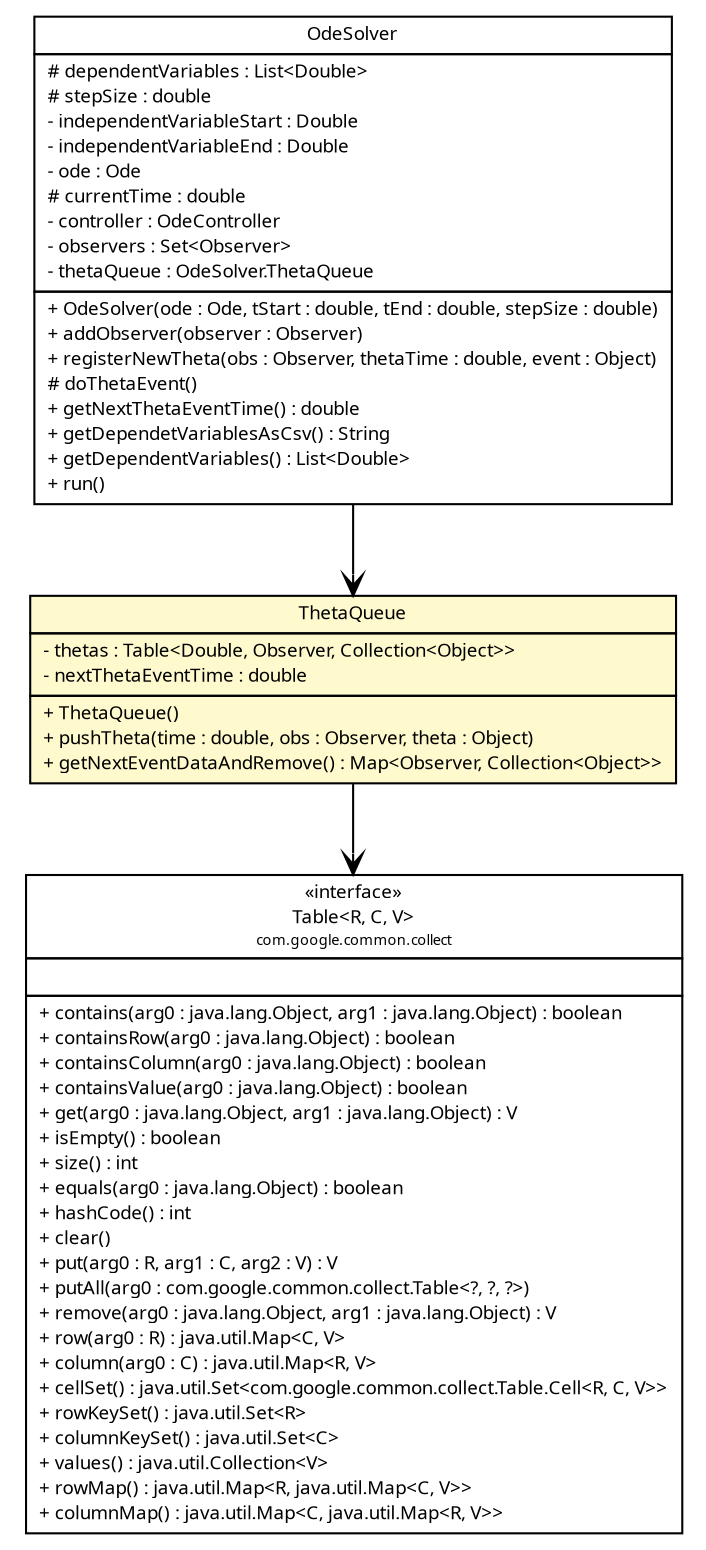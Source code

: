 #!/usr/local/bin/dot
#
# Class diagram 
# Generated by UMLGraph version R5_6 (http://www.umlgraph.org/)
#

digraph G {
	edge [fontname="Trebuchet MS",fontsize=10,labelfontname="Trebuchet MS",labelfontsize=10];
	node [fontname="Trebuchet MS",fontsize=10,shape=plaintext];
	nodesep=0.25;
	ranksep=0.5;
	// broadwick.odesolver.OdeSolver
	c21117 [label=<<table title="broadwick.odesolver.OdeSolver" border="0" cellborder="1" cellspacing="0" cellpadding="2" port="p" href="./OdeSolver.html">
		<tr><td><table border="0" cellspacing="0" cellpadding="1">
<tr><td align="center" balign="center"><font face="Trebuchet MS"> OdeSolver </font></td></tr>
		</table></td></tr>
		<tr><td><table border="0" cellspacing="0" cellpadding="1">
<tr><td align="left" balign="left"> # dependentVariables : List&lt;Double&gt; </td></tr>
<tr><td align="left" balign="left"> # stepSize : double </td></tr>
<tr><td align="left" balign="left"> - independentVariableStart : Double </td></tr>
<tr><td align="left" balign="left"> - independentVariableEnd : Double </td></tr>
<tr><td align="left" balign="left"> - ode : Ode </td></tr>
<tr><td align="left" balign="left"> # currentTime : double </td></tr>
<tr><td align="left" balign="left"> - controller : OdeController </td></tr>
<tr><td align="left" balign="left"> - observers : Set&lt;Observer&gt; </td></tr>
<tr><td align="left" balign="left"> - thetaQueue : OdeSolver.ThetaQueue </td></tr>
		</table></td></tr>
		<tr><td><table border="0" cellspacing="0" cellpadding="1">
<tr><td align="left" balign="left"> + OdeSolver(ode : Ode, tStart : double, tEnd : double, stepSize : double) </td></tr>
<tr><td align="left" balign="left"> + addObserver(observer : Observer) </td></tr>
<tr><td align="left" balign="left"> + registerNewTheta(obs : Observer, thetaTime : double, event : Object) </td></tr>
<tr><td align="left" balign="left"> # doThetaEvent() </td></tr>
<tr><td align="left" balign="left"> + getNextThetaEventTime() : double </td></tr>
<tr><td align="left" balign="left"> + getDependetVariablesAsCsv() : String </td></tr>
<tr><td align="left" balign="left"> + getDependentVariables() : List&lt;Double&gt; </td></tr>
<tr><td align="left" balign="left"><font face="Trebuchet MS" point-size="9.0"> + run() </font></td></tr>
		</table></td></tr>
		</table>>, URL="./OdeSolver.html", fontname="Trebuchet MS", fontcolor="black", fontsize=9.0];
	// broadwick.odesolver.OdeSolver.ThetaQueue
	c21118 [label=<<table title="broadwick.odesolver.OdeSolver.ThetaQueue" border="0" cellborder="1" cellspacing="0" cellpadding="2" port="p" bgcolor="lemonChiffon" href="./OdeSolver.ThetaQueue.html">
		<tr><td><table border="0" cellspacing="0" cellpadding="1">
<tr><td align="center" balign="center"><font face="Trebuchet MS"> ThetaQueue </font></td></tr>
		</table></td></tr>
		<tr><td><table border="0" cellspacing="0" cellpadding="1">
<tr><td align="left" balign="left"> - thetas : Table&lt;Double, Observer, Collection&lt;Object&gt;&gt; </td></tr>
<tr><td align="left" balign="left"> - nextThetaEventTime : double </td></tr>
		</table></td></tr>
		<tr><td><table border="0" cellspacing="0" cellpadding="1">
<tr><td align="left" balign="left"> + ThetaQueue() </td></tr>
<tr><td align="left" balign="left"> + pushTheta(time : double, obs : Observer, theta : Object) </td></tr>
<tr><td align="left" balign="left"> + getNextEventDataAndRemove() : Map&lt;Observer, Collection&lt;Object&gt;&gt; </td></tr>
		</table></td></tr>
		</table>>, URL="./OdeSolver.ThetaQueue.html", fontname="Trebuchet MS", fontcolor="black", fontsize=9.0];
	// broadwick.odesolver.OdeSolver NAVASSOC broadwick.odesolver.OdeSolver.ThetaQueue
	c21117:p -> c21118:p [taillabel="", label="", headlabel="", fontname="Trebuchet MS", fontcolor="black", fontsize=10.0, color="black", arrowhead=open];
	// broadwick.odesolver.OdeSolver.ThetaQueue NAVASSOC com.google.common.collect.Table<R, C, V>
	c21118:p -> c21183:p [taillabel="", label="", headlabel="", fontname="Trebuchet MS", fontcolor="black", fontsize=10.0, color="black", arrowhead=open];
	// com.google.common.collect.Table<R, C, V>
	c21183 [label=<<table title="com.google.common.collect.Table" border="0" cellborder="1" cellspacing="0" cellpadding="2" port="p" href="http://java.sun.com/j2se/1.4.2/docs/api/com/google/common/collect/Table.html">
		<tr><td><table border="0" cellspacing="0" cellpadding="1">
<tr><td align="center" balign="center"> &#171;interface&#187; </td></tr>
<tr><td align="center" balign="center"><font face="Trebuchet MS"> Table&lt;R, C, V&gt; </font></td></tr>
<tr><td align="center" balign="center"><font face="Trebuchet MS" point-size="7.0"> com.google.common.collect </font></td></tr>
		</table></td></tr>
		<tr><td><table border="0" cellspacing="0" cellpadding="1">
<tr><td align="left" balign="left">  </td></tr>
		</table></td></tr>
		<tr><td><table border="0" cellspacing="0" cellpadding="1">
<tr><td align="left" balign="left"><font face="Trebuchet MS" point-size="9.0"> + contains(arg0 : java.lang.Object, arg1 : java.lang.Object) : boolean </font></td></tr>
<tr><td align="left" balign="left"><font face="Trebuchet MS" point-size="9.0"> + containsRow(arg0 : java.lang.Object) : boolean </font></td></tr>
<tr><td align="left" balign="left"><font face="Trebuchet MS" point-size="9.0"> + containsColumn(arg0 : java.lang.Object) : boolean </font></td></tr>
<tr><td align="left" balign="left"><font face="Trebuchet MS" point-size="9.0"> + containsValue(arg0 : java.lang.Object) : boolean </font></td></tr>
<tr><td align="left" balign="left"><font face="Trebuchet MS" point-size="9.0"> + get(arg0 : java.lang.Object, arg1 : java.lang.Object) : V </font></td></tr>
<tr><td align="left" balign="left"><font face="Trebuchet MS" point-size="9.0"> + isEmpty() : boolean </font></td></tr>
<tr><td align="left" balign="left"><font face="Trebuchet MS" point-size="9.0"> + size() : int </font></td></tr>
<tr><td align="left" balign="left"><font face="Trebuchet MS" point-size="9.0"> + equals(arg0 : java.lang.Object) : boolean </font></td></tr>
<tr><td align="left" balign="left"><font face="Trebuchet MS" point-size="9.0"> + hashCode() : int </font></td></tr>
<tr><td align="left" balign="left"><font face="Trebuchet MS" point-size="9.0"> + clear() </font></td></tr>
<tr><td align="left" balign="left"><font face="Trebuchet MS" point-size="9.0"> + put(arg0 : R, arg1 : C, arg2 : V) : V </font></td></tr>
<tr><td align="left" balign="left"><font face="Trebuchet MS" point-size="9.0"> + putAll(arg0 : com.google.common.collect.Table&lt;?, ?, ?&gt;) </font></td></tr>
<tr><td align="left" balign="left"><font face="Trebuchet MS" point-size="9.0"> + remove(arg0 : java.lang.Object, arg1 : java.lang.Object) : V </font></td></tr>
<tr><td align="left" balign="left"><font face="Trebuchet MS" point-size="9.0"> + row(arg0 : R) : java.util.Map&lt;C, V&gt; </font></td></tr>
<tr><td align="left" balign="left"><font face="Trebuchet MS" point-size="9.0"> + column(arg0 : C) : java.util.Map&lt;R, V&gt; </font></td></tr>
<tr><td align="left" balign="left"><font face="Trebuchet MS" point-size="9.0"> + cellSet() : java.util.Set&lt;com.google.common.collect.Table.Cell&lt;R, C, V&gt;&gt; </font></td></tr>
<tr><td align="left" balign="left"><font face="Trebuchet MS" point-size="9.0"> + rowKeySet() : java.util.Set&lt;R&gt; </font></td></tr>
<tr><td align="left" balign="left"><font face="Trebuchet MS" point-size="9.0"> + columnKeySet() : java.util.Set&lt;C&gt; </font></td></tr>
<tr><td align="left" balign="left"><font face="Trebuchet MS" point-size="9.0"> + values() : java.util.Collection&lt;V&gt; </font></td></tr>
<tr><td align="left" balign="left"><font face="Trebuchet MS" point-size="9.0"> + rowMap() : java.util.Map&lt;R, java.util.Map&lt;C, V&gt;&gt; </font></td></tr>
<tr><td align="left" balign="left"><font face="Trebuchet MS" point-size="9.0"> + columnMap() : java.util.Map&lt;C, java.util.Map&lt;R, V&gt;&gt; </font></td></tr>
		</table></td></tr>
		</table>>, URL="http://java.sun.com/j2se/1.4.2/docs/api/com/google/common/collect/Table.html", fontname="Trebuchet MS", fontcolor="black", fontsize=9.0];
}

